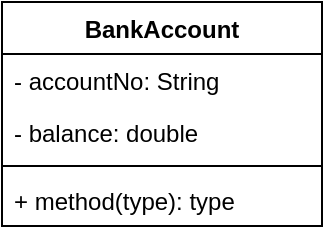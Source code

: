 <mxfile version="20.5.3" type="github"><diagram id="nmucT5yErx1RBIytcvga" name="Page-1"><mxGraphModel dx="1422" dy="780" grid="1" gridSize="10" guides="1" tooltips="1" connect="1" arrows="1" fold="1" page="1" pageScale="1" pageWidth="850" pageHeight="1100" math="0" shadow="0"><root><mxCell id="0"/><mxCell id="1" parent="0"/><mxCell id="UAF766h70X7E19xK34wO-5" value="BankAccount" style="swimlane;fontStyle=1;align=center;verticalAlign=top;childLayout=stackLayout;horizontal=1;startSize=26;horizontalStack=0;resizeParent=1;resizeParentMax=0;resizeLast=0;collapsible=1;marginBottom=0;" vertex="1" parent="1"><mxGeometry x="320" y="180" width="160" height="112" as="geometry"/></mxCell><mxCell id="UAF766h70X7E19xK34wO-6" value="- accountNo: String" style="text;strokeColor=none;fillColor=none;align=left;verticalAlign=top;spacingLeft=4;spacingRight=4;overflow=hidden;rotatable=0;points=[[0,0.5],[1,0.5]];portConstraint=eastwest;" vertex="1" parent="UAF766h70X7E19xK34wO-5"><mxGeometry y="26" width="160" height="26" as="geometry"/></mxCell><mxCell id="UAF766h70X7E19xK34wO-10" value="- balance: double" style="text;strokeColor=none;fillColor=none;align=left;verticalAlign=top;spacingLeft=4;spacingRight=4;overflow=hidden;rotatable=0;points=[[0,0.5],[1,0.5]];portConstraint=eastwest;" vertex="1" parent="UAF766h70X7E19xK34wO-5"><mxGeometry y="52" width="160" height="26" as="geometry"/></mxCell><mxCell id="UAF766h70X7E19xK34wO-7" value="" style="line;strokeWidth=1;fillColor=none;align=left;verticalAlign=middle;spacingTop=-1;spacingLeft=3;spacingRight=3;rotatable=0;labelPosition=right;points=[];portConstraint=eastwest;strokeColor=inherit;" vertex="1" parent="UAF766h70X7E19xK34wO-5"><mxGeometry y="78" width="160" height="8" as="geometry"/></mxCell><mxCell id="UAF766h70X7E19xK34wO-8" value="+ method(type): type" style="text;strokeColor=none;fillColor=none;align=left;verticalAlign=top;spacingLeft=4;spacingRight=4;overflow=hidden;rotatable=0;points=[[0,0.5],[1,0.5]];portConstraint=eastwest;" vertex="1" parent="UAF766h70X7E19xK34wO-5"><mxGeometry y="86" width="160" height="26" as="geometry"/></mxCell></root></mxGraphModel></diagram></mxfile>